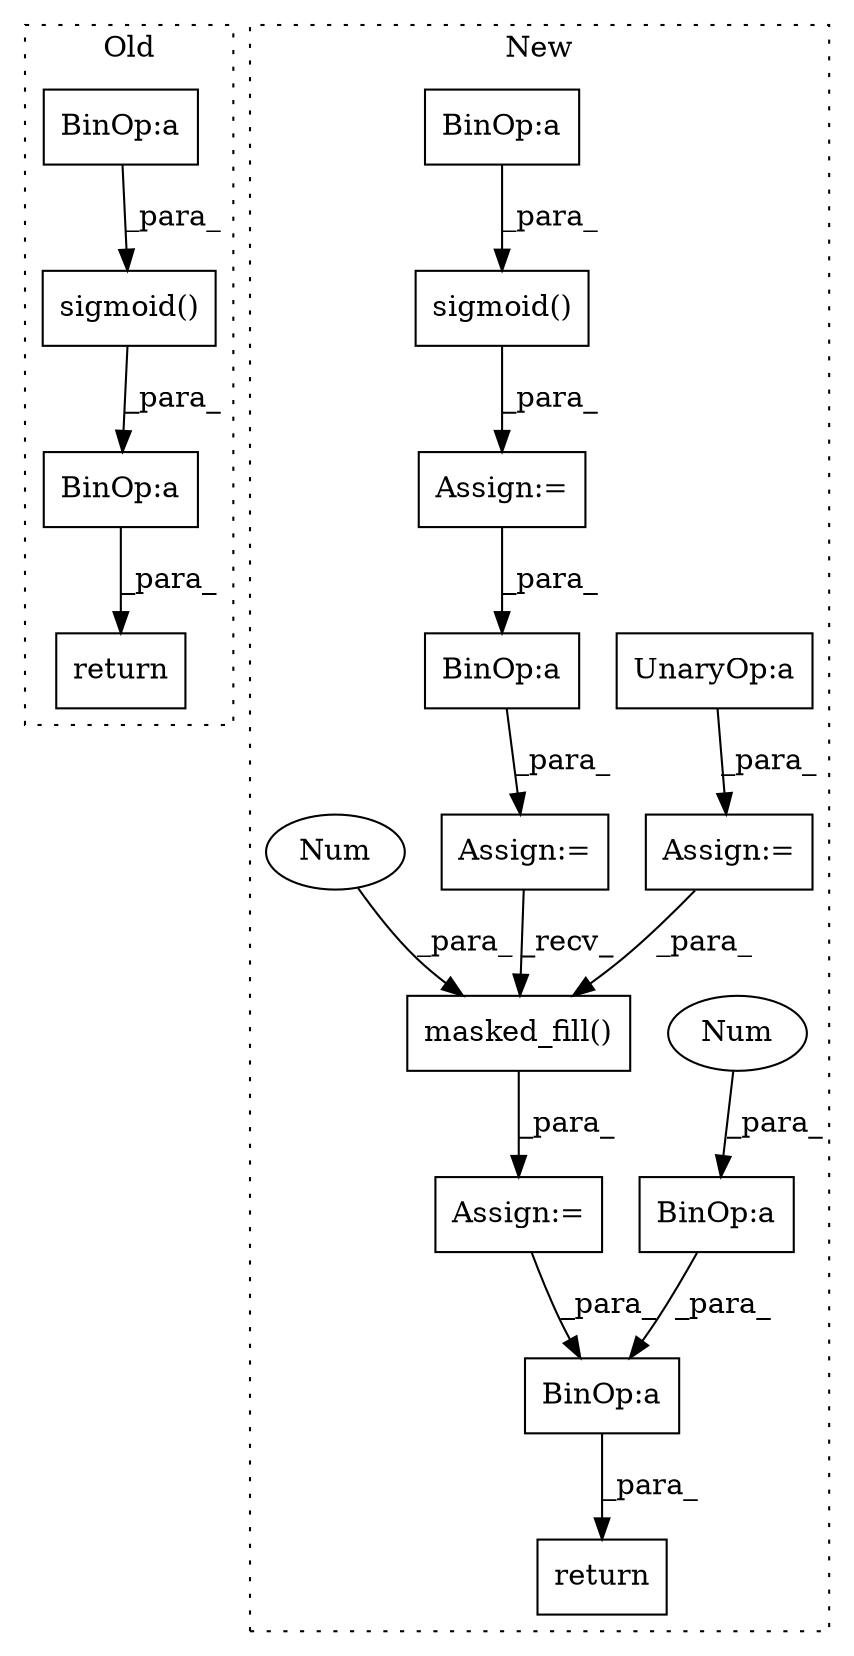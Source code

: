 digraph G {
subgraph cluster0 {
1 [label="sigmoid()" a="75" s="2232,2250" l="14,1" shape="box"];
3 [label="return" a="93" s="2363" l="7" shape="box"];
4 [label="BinOp:a" a="82" s="2229" l="3" shape="box"];
9 [label="BinOp:a" a="82" s="2170" l="3" shape="box"];
label = "Old";
style="dotted";
}
subgraph cluster1 {
2 [label="return" a="93" s="3484" l="7" shape="box"];
5 [label="BinOp:a" a="82" s="3114" l="3" shape="box"];
6 [label="Assign:=" a="68" s="3270" l="3" shape="box"];
7 [label="sigmoid()" a="75" s="3008,3022" l="10,1" shape="box"];
8 [label="UnaryOp:a" a="61" s="2859" l="14" shape="box"];
10 [label="BinOp:a" a="82" s="2976" l="3" shape="box"];
11 [label="BinOp:a" a="82" s="3447" l="3" shape="box"];
12 [label="BinOp:a" a="82" s="3166" l="2" shape="box"];
13 [label="Num" a="76" s="3168" l="1" shape="ellipse"];
14 [label="masked_fill()" a="75" s="3273,3306" l="17,1" shape="box"];
15 [label="Num" a="76" s="3305" l="1" shape="ellipse"];
16 [label="Assign:=" a="68" s="3098" l="3" shape="box"];
17 [label="Assign:=" a="68" s="3005" l="3" shape="box"];
18 [label="Assign:=" a="68" s="2856" l="3" shape="box"];
label = "New";
style="dotted";
}
1 -> 4 [label="_para_"];
4 -> 3 [label="_para_"];
5 -> 16 [label="_para_"];
6 -> 11 [label="_para_"];
7 -> 17 [label="_para_"];
8 -> 18 [label="_para_"];
9 -> 1 [label="_para_"];
10 -> 7 [label="_para_"];
11 -> 2 [label="_para_"];
12 -> 11 [label="_para_"];
13 -> 12 [label="_para_"];
14 -> 6 [label="_para_"];
15 -> 14 [label="_para_"];
16 -> 14 [label="_recv_"];
17 -> 5 [label="_para_"];
18 -> 14 [label="_para_"];
}